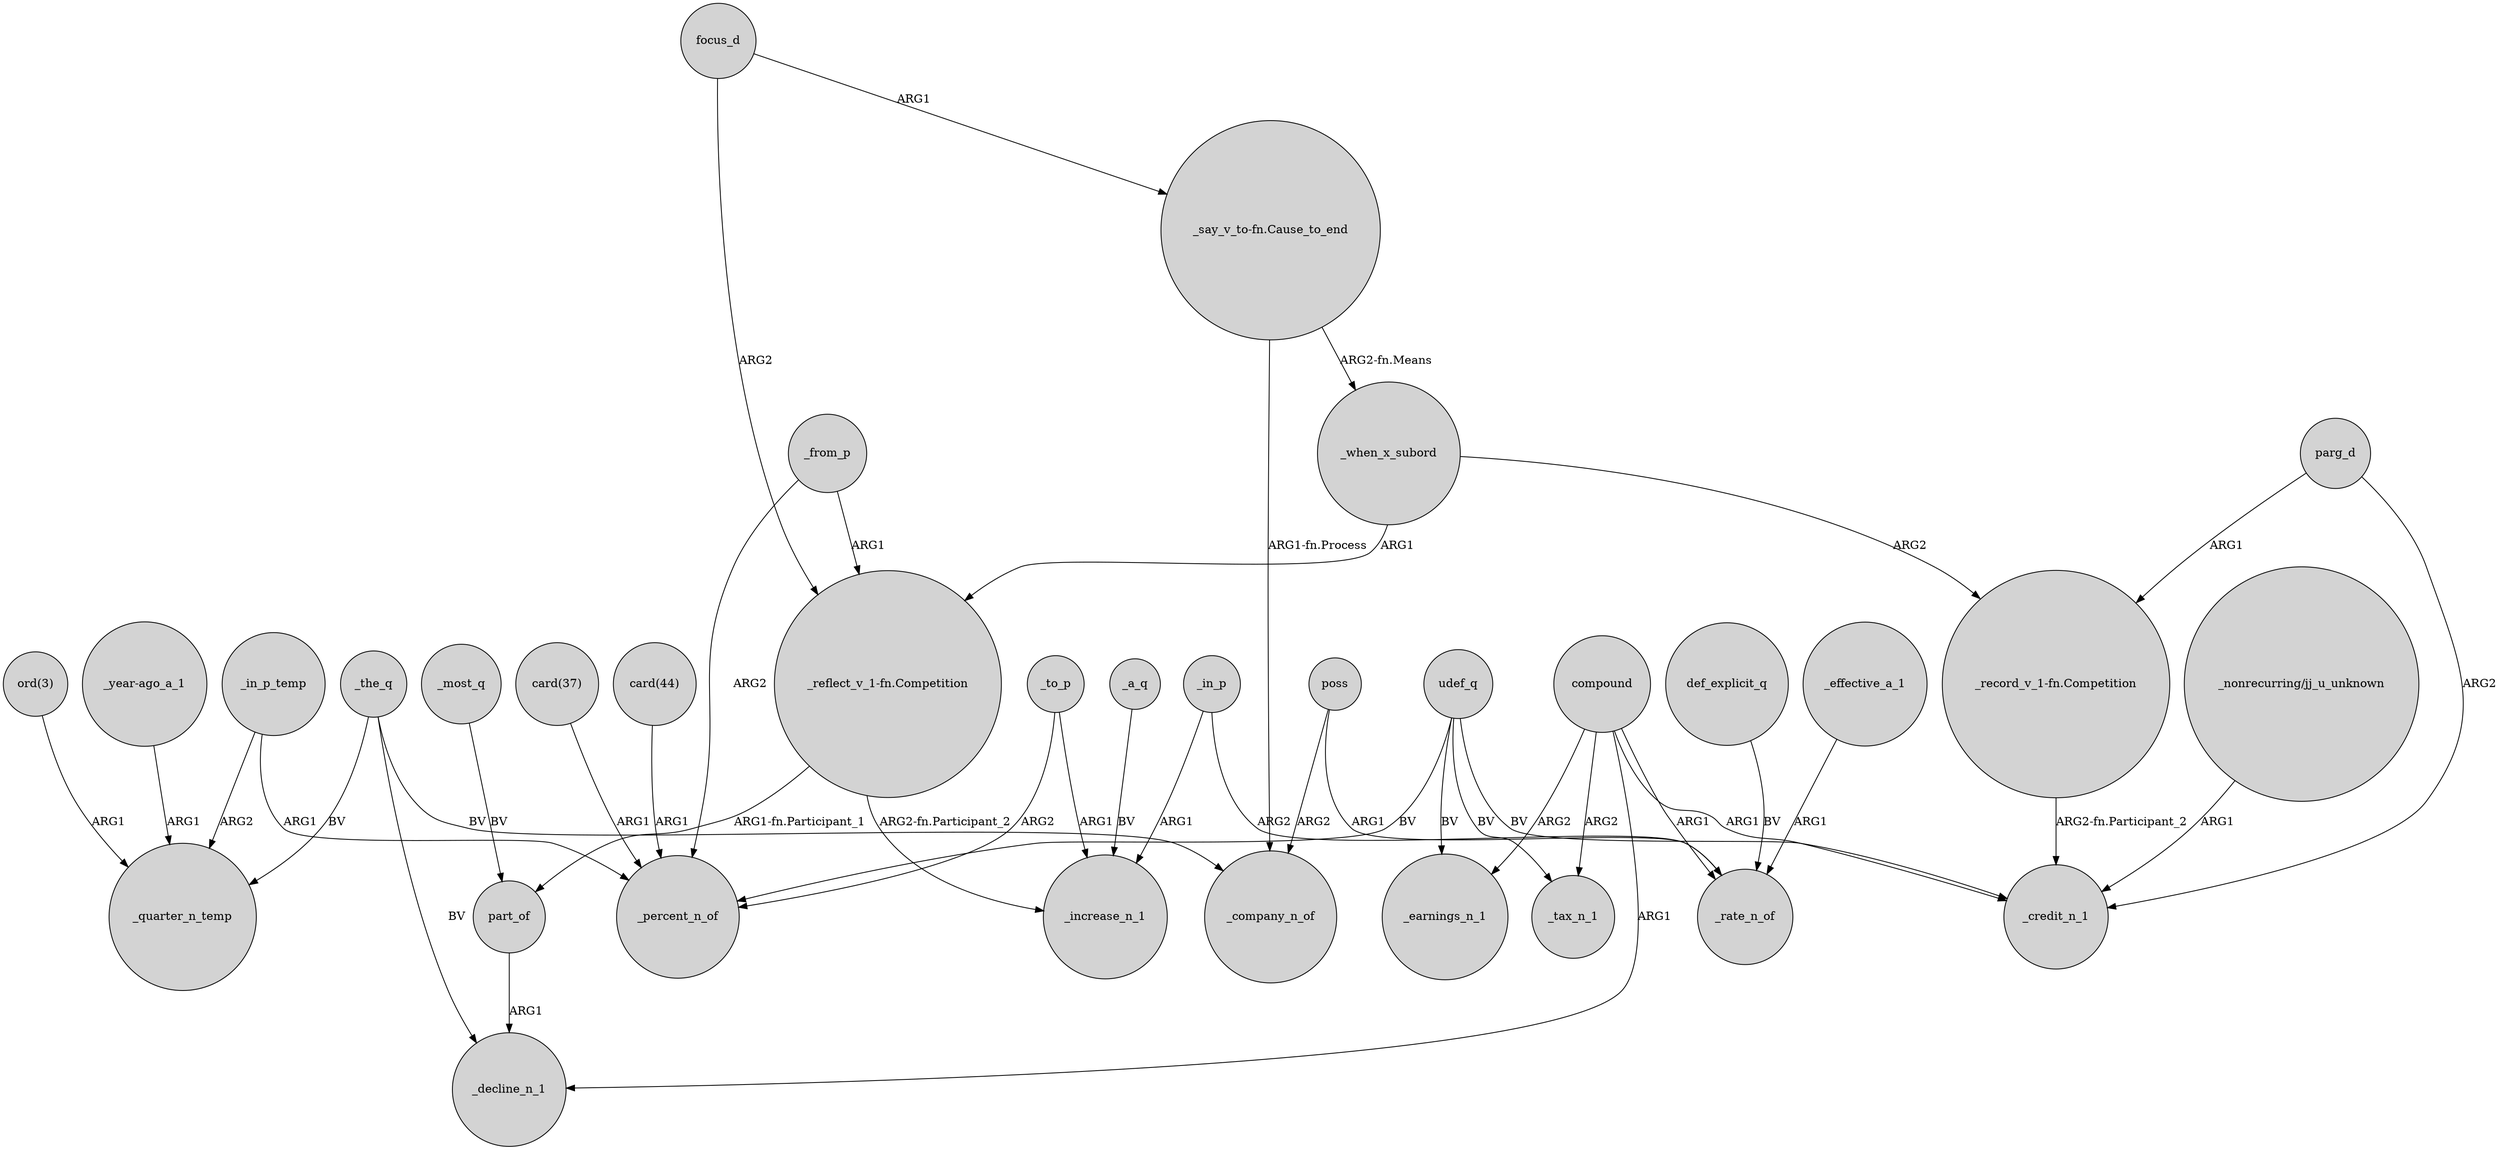 digraph {
	node [shape=circle style=filled]
	_in_p_temp -> _quarter_n_temp [label=ARG2]
	"ord(3)" -> _quarter_n_temp [label=ARG1]
	parg_d -> _credit_n_1 [label=ARG2]
	"_nonrecurring/jj_u_unknown" -> _credit_n_1 [label=ARG1]
	"_reflect_v_1-fn.Competition" -> _increase_n_1 [label="ARG2-fn.Participant_2"]
	focus_d -> "_say_v_to-fn.Cause_to_end" [label=ARG1]
	_the_q -> _quarter_n_temp [label=BV]
	udef_q -> _tax_n_1 [label=BV]
	def_explicit_q -> _rate_n_of [label=BV]
	_to_p -> _percent_n_of [label=ARG2]
	"card(37)" -> _percent_n_of [label=ARG1]
	compound -> _rate_n_of [label=ARG1]
	compound -> _decline_n_1 [label=ARG1]
	compound -> _earnings_n_1 [label=ARG2]
	poss -> _company_n_of [label=ARG2]
	_in_p -> _rate_n_of [label=ARG2]
	_when_x_subord -> "_record_v_1-fn.Competition" [label=ARG2]
	focus_d -> "_reflect_v_1-fn.Competition" [label=ARG2]
	_most_q -> part_of [label=BV]
	udef_q -> _earnings_n_1 [label=BV]
	compound -> _credit_n_1 [label=ARG1]
	udef_q -> _percent_n_of [label=BV]
	"_reflect_v_1-fn.Competition" -> part_of [label="ARG1-fn.Participant_1"]
	"card(44)" -> _percent_n_of [label=ARG1]
	poss -> _rate_n_of [label=ARG1]
	parg_d -> "_record_v_1-fn.Competition" [label=ARG1]
	compound -> _tax_n_1 [label=ARG2]
	_from_p -> "_reflect_v_1-fn.Competition" [label=ARG1]
	_effective_a_1 -> _rate_n_of [label=ARG1]
	part_of -> _decline_n_1 [label=ARG1]
	udef_q -> _credit_n_1 [label=BV]
	_from_p -> _percent_n_of [label=ARG2]
	_a_q -> _increase_n_1 [label=BV]
	_in_p_temp -> _percent_n_of [label=ARG1]
	"_say_v_to-fn.Cause_to_end" -> _company_n_of [label="ARG1-fn.Process"]
	_to_p -> _increase_n_1 [label=ARG1]
	_the_q -> _decline_n_1 [label=BV]
	"_record_v_1-fn.Competition" -> _credit_n_1 [label="ARG2-fn.Participant_2"]
	_when_x_subord -> "_reflect_v_1-fn.Competition" [label=ARG1]
	_in_p -> _increase_n_1 [label=ARG1]
	_the_q -> _company_n_of [label=BV]
	"_year-ago_a_1" -> _quarter_n_temp [label=ARG1]
	"_say_v_to-fn.Cause_to_end" -> _when_x_subord [label="ARG2-fn.Means"]
}
